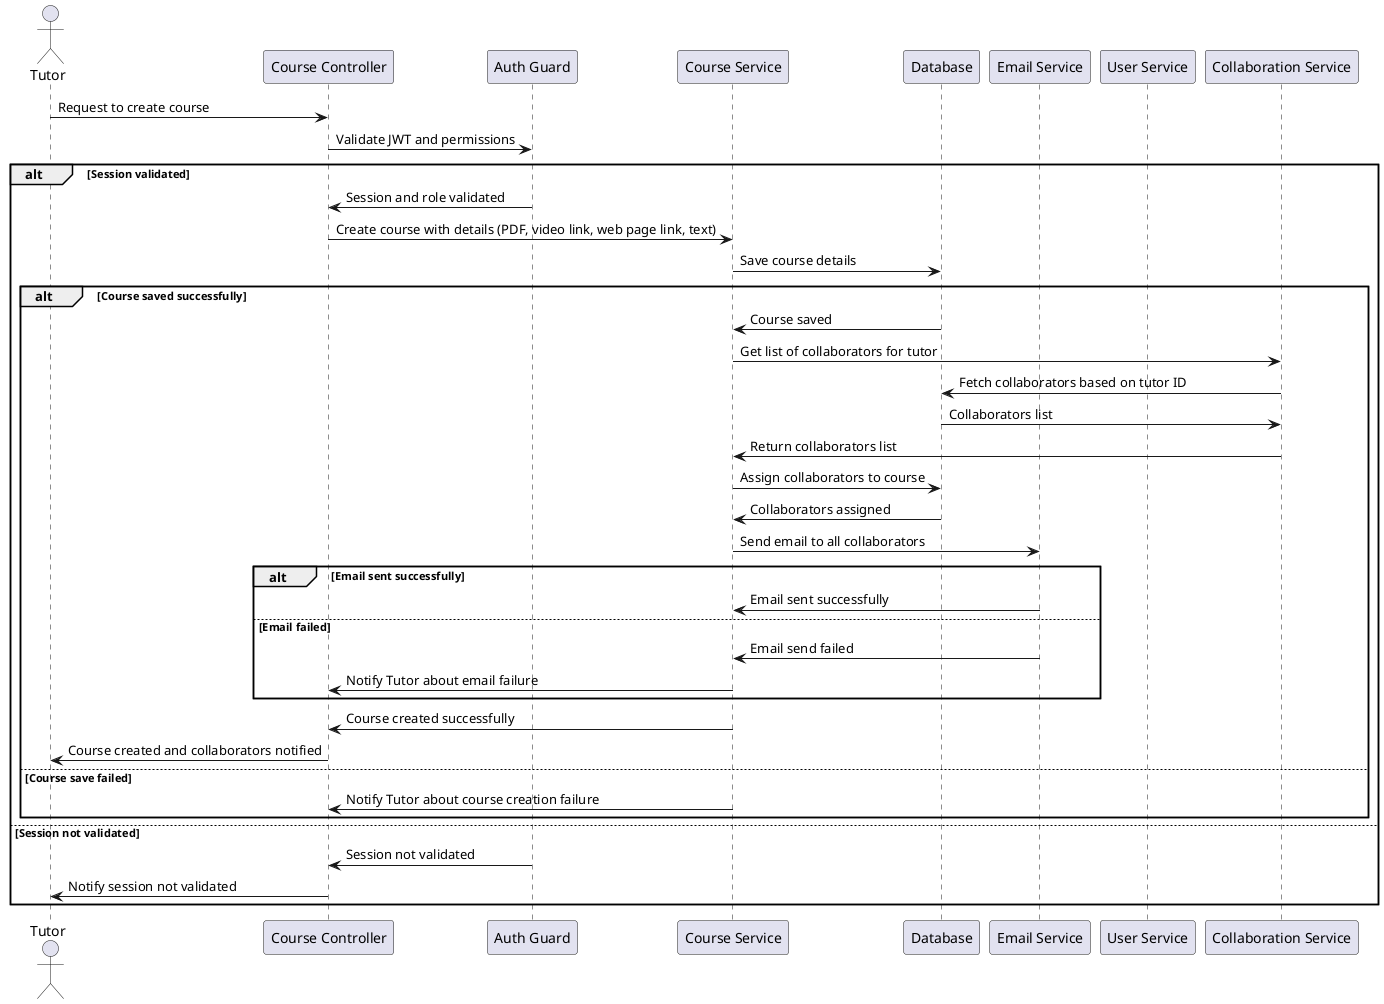 @startuml 'Course creation with centralized service logic and error handling'

actor Tutor
participant "Course Controller" as CourseController
participant "Auth Guard" as AuthGuard
participant "Course Service" as CourseService
participant "Database" as Database
participant "Email Service" as EmailService
participant "User Service" as UsersService
participant "Collaboration Service" as CollaborationService

Tutor -> CourseController: Request to create course
CourseController -> AuthGuard: Validate JWT and permissions

alt Session validated
    AuthGuard -> CourseController: Session and role validated
    CourseController -> CourseService: Create course with details (PDF, video link, web page link, text)

    CourseService -> Database: Save course details
    alt Course saved successfully
        Database -> CourseService: Course saved

        CourseService -> CollaborationService: Get list of collaborators for tutor
        CollaborationService -> Database: Fetch collaborators based on tutor ID
        Database -> CollaborationService: Collaborators list
        CollaborationService -> CourseService: Return collaborators list

        CourseService -> Database: Assign collaborators to course
        Database -> CourseService: Collaborators assigned

        CourseService -> EmailService: Send email to all collaborators
        alt Email sent successfully
            EmailService -> CourseService: Email sent successfully
        else Email failed
            EmailService -> CourseService: Email send failed
            CourseService -> CourseController: Notify Tutor about email failure
        end

        CourseService -> CourseController: Course created successfully
        CourseController -> Tutor: Course created and collaborators notified
    else Course save failed
        CourseService -> CourseController: Notify Tutor about course creation failure
    end

else Session not validated
    AuthGuard -> CourseController: Session not validated
    CourseController -> Tutor: Notify session not validated
end

@enduml
